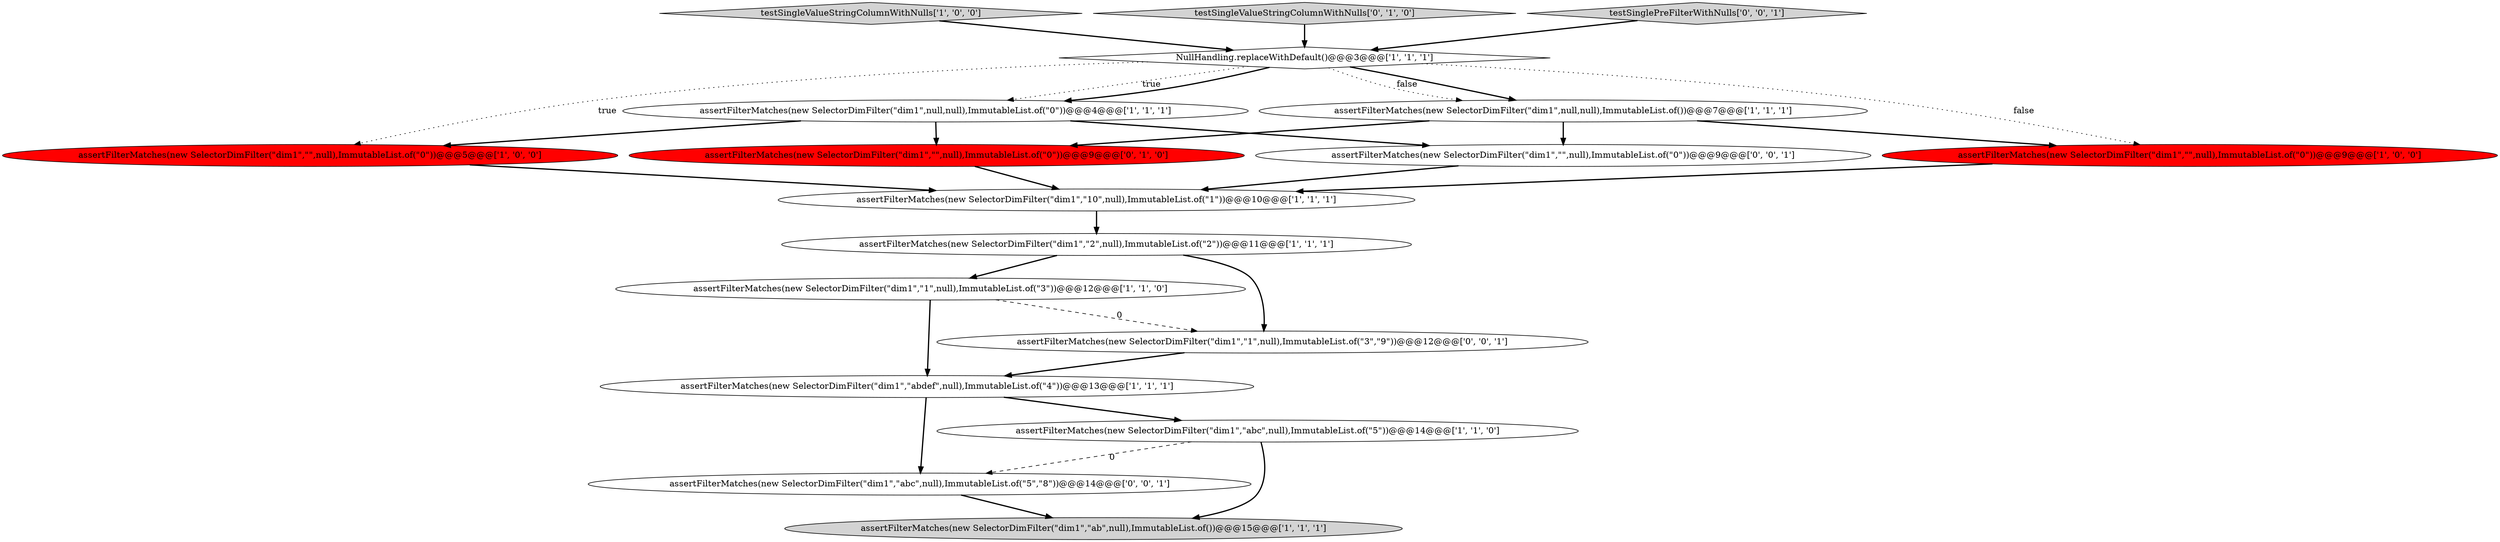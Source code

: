 digraph {
3 [style = filled, label = "testSingleValueStringColumnWithNulls['1', '0', '0']", fillcolor = lightgray, shape = diamond image = "AAA0AAABBB1BBB"];
9 [style = filled, label = "NullHandling.replaceWithDefault()@@@3@@@['1', '1', '1']", fillcolor = white, shape = diamond image = "AAA0AAABBB1BBB"];
11 [style = filled, label = "assertFilterMatches(new SelectorDimFilter(\"dim1\",\"2\",null),ImmutableList.of(\"2\"))@@@11@@@['1', '1', '1']", fillcolor = white, shape = ellipse image = "AAA0AAABBB1BBB"];
13 [style = filled, label = "testSingleValueStringColumnWithNulls['0', '1', '0']", fillcolor = lightgray, shape = diamond image = "AAA0AAABBB2BBB"];
4 [style = filled, label = "assertFilterMatches(new SelectorDimFilter(\"dim1\",\"\",null),ImmutableList.of(\"0\"))@@@5@@@['1', '0', '0']", fillcolor = red, shape = ellipse image = "AAA1AAABBB1BBB"];
8 [style = filled, label = "assertFilterMatches(new SelectorDimFilter(\"dim1\",\"1\",null),ImmutableList.of(\"3\"))@@@12@@@['1', '1', '0']", fillcolor = white, shape = ellipse image = "AAA0AAABBB1BBB"];
15 [style = filled, label = "assertFilterMatches(new SelectorDimFilter(\"dim1\",\"abc\",null),ImmutableList.of(\"5\",\"8\"))@@@14@@@['0', '0', '1']", fillcolor = white, shape = ellipse image = "AAA0AAABBB3BBB"];
17 [style = filled, label = "testSinglePreFilterWithNulls['0', '0', '1']", fillcolor = lightgray, shape = diamond image = "AAA0AAABBB3BBB"];
16 [style = filled, label = "assertFilterMatches(new SelectorDimFilter(\"dim1\",\"\",null),ImmutableList.of(\"0\"))@@@9@@@['0', '0', '1']", fillcolor = white, shape = ellipse image = "AAA0AAABBB3BBB"];
0 [style = filled, label = "assertFilterMatches(new SelectorDimFilter(\"dim1\",\"abdef\",null),ImmutableList.of(\"4\"))@@@13@@@['1', '1', '1']", fillcolor = white, shape = ellipse image = "AAA0AAABBB1BBB"];
6 [style = filled, label = "assertFilterMatches(new SelectorDimFilter(\"dim1\",\"\",null),ImmutableList.of(\"0\"))@@@9@@@['1', '0', '0']", fillcolor = red, shape = ellipse image = "AAA1AAABBB1BBB"];
1 [style = filled, label = "assertFilterMatches(new SelectorDimFilter(\"dim1\",null,null),ImmutableList.of(\"0\"))@@@4@@@['1', '1', '1']", fillcolor = white, shape = ellipse image = "AAA0AAABBB1BBB"];
10 [style = filled, label = "assertFilterMatches(new SelectorDimFilter(\"dim1\",\"10\",null),ImmutableList.of(\"1\"))@@@10@@@['1', '1', '1']", fillcolor = white, shape = ellipse image = "AAA0AAABBB1BBB"];
5 [style = filled, label = "assertFilterMatches(new SelectorDimFilter(\"dim1\",null,null),ImmutableList.of())@@@7@@@['1', '1', '1']", fillcolor = white, shape = ellipse image = "AAA0AAABBB1BBB"];
2 [style = filled, label = "assertFilterMatches(new SelectorDimFilter(\"dim1\",\"ab\",null),ImmutableList.of())@@@15@@@['1', '1', '1']", fillcolor = lightgray, shape = ellipse image = "AAA0AAABBB1BBB"];
12 [style = filled, label = "assertFilterMatches(new SelectorDimFilter(\"dim1\",\"\",null),ImmutableList.of(\"0\"))@@@9@@@['0', '1', '0']", fillcolor = red, shape = ellipse image = "AAA1AAABBB2BBB"];
7 [style = filled, label = "assertFilterMatches(new SelectorDimFilter(\"dim1\",\"abc\",null),ImmutableList.of(\"5\"))@@@14@@@['1', '1', '0']", fillcolor = white, shape = ellipse image = "AAA0AAABBB1BBB"];
14 [style = filled, label = "assertFilterMatches(new SelectorDimFilter(\"dim1\",\"1\",null),ImmutableList.of(\"3\",\"9\"))@@@12@@@['0', '0', '1']", fillcolor = white, shape = ellipse image = "AAA0AAABBB3BBB"];
4->10 [style = bold, label=""];
1->4 [style = bold, label=""];
15->2 [style = bold, label=""];
11->14 [style = bold, label=""];
16->10 [style = bold, label=""];
17->9 [style = bold, label=""];
8->14 [style = dashed, label="0"];
0->15 [style = bold, label=""];
0->7 [style = bold, label=""];
8->0 [style = bold, label=""];
3->9 [style = bold, label=""];
5->16 [style = bold, label=""];
12->10 [style = bold, label=""];
5->6 [style = bold, label=""];
14->0 [style = bold, label=""];
5->12 [style = bold, label=""];
1->16 [style = bold, label=""];
7->2 [style = bold, label=""];
6->10 [style = bold, label=""];
9->6 [style = dotted, label="false"];
9->1 [style = dotted, label="true"];
1->12 [style = bold, label=""];
9->5 [style = dotted, label="false"];
9->5 [style = bold, label=""];
9->4 [style = dotted, label="true"];
7->15 [style = dashed, label="0"];
11->8 [style = bold, label=""];
13->9 [style = bold, label=""];
9->1 [style = bold, label=""];
10->11 [style = bold, label=""];
}
